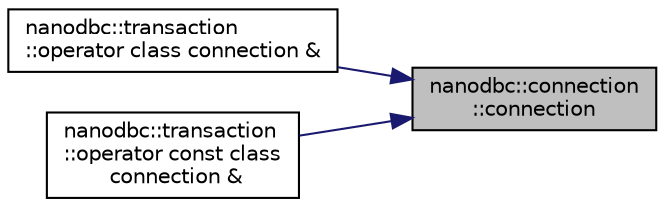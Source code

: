 digraph "nanodbc::connection::connection"
{
 // LATEX_PDF_SIZE
  edge [fontname="Helvetica",fontsize="10",labelfontname="Helvetica",labelfontsize="10"];
  node [fontname="Helvetica",fontsize="10",shape=record];
  rankdir="RL";
  Node1 [label="nanodbc::connection\l::connection",height=0.2,width=0.4,color="black", fillcolor="grey75", style="filled", fontcolor="black",tooltip="Create new connection object, initially not connected."];
  Node1 -> Node2 [dir="back",color="midnightblue",fontsize="10",style="solid",fontname="Helvetica"];
  Node2 [label="nanodbc::transaction\l::operator class connection &",height=0.2,width=0.4,color="black", fillcolor="white", style="filled",URL="$classnanodbc_1_1transaction.html#a8492d86e1c09aac1c76c12a0621e8b5a",tooltip="Returns the connection object."];
  Node1 -> Node3 [dir="back",color="midnightblue",fontsize="10",style="solid",fontname="Helvetica"];
  Node3 [label="nanodbc::transaction\l::operator const class\l connection &",height=0.2,width=0.4,color="black", fillcolor="white", style="filled",URL="$classnanodbc_1_1transaction.html#ae2f6e59ea672314d66b5107f55b91e24",tooltip="Returns the connection object."];
}
